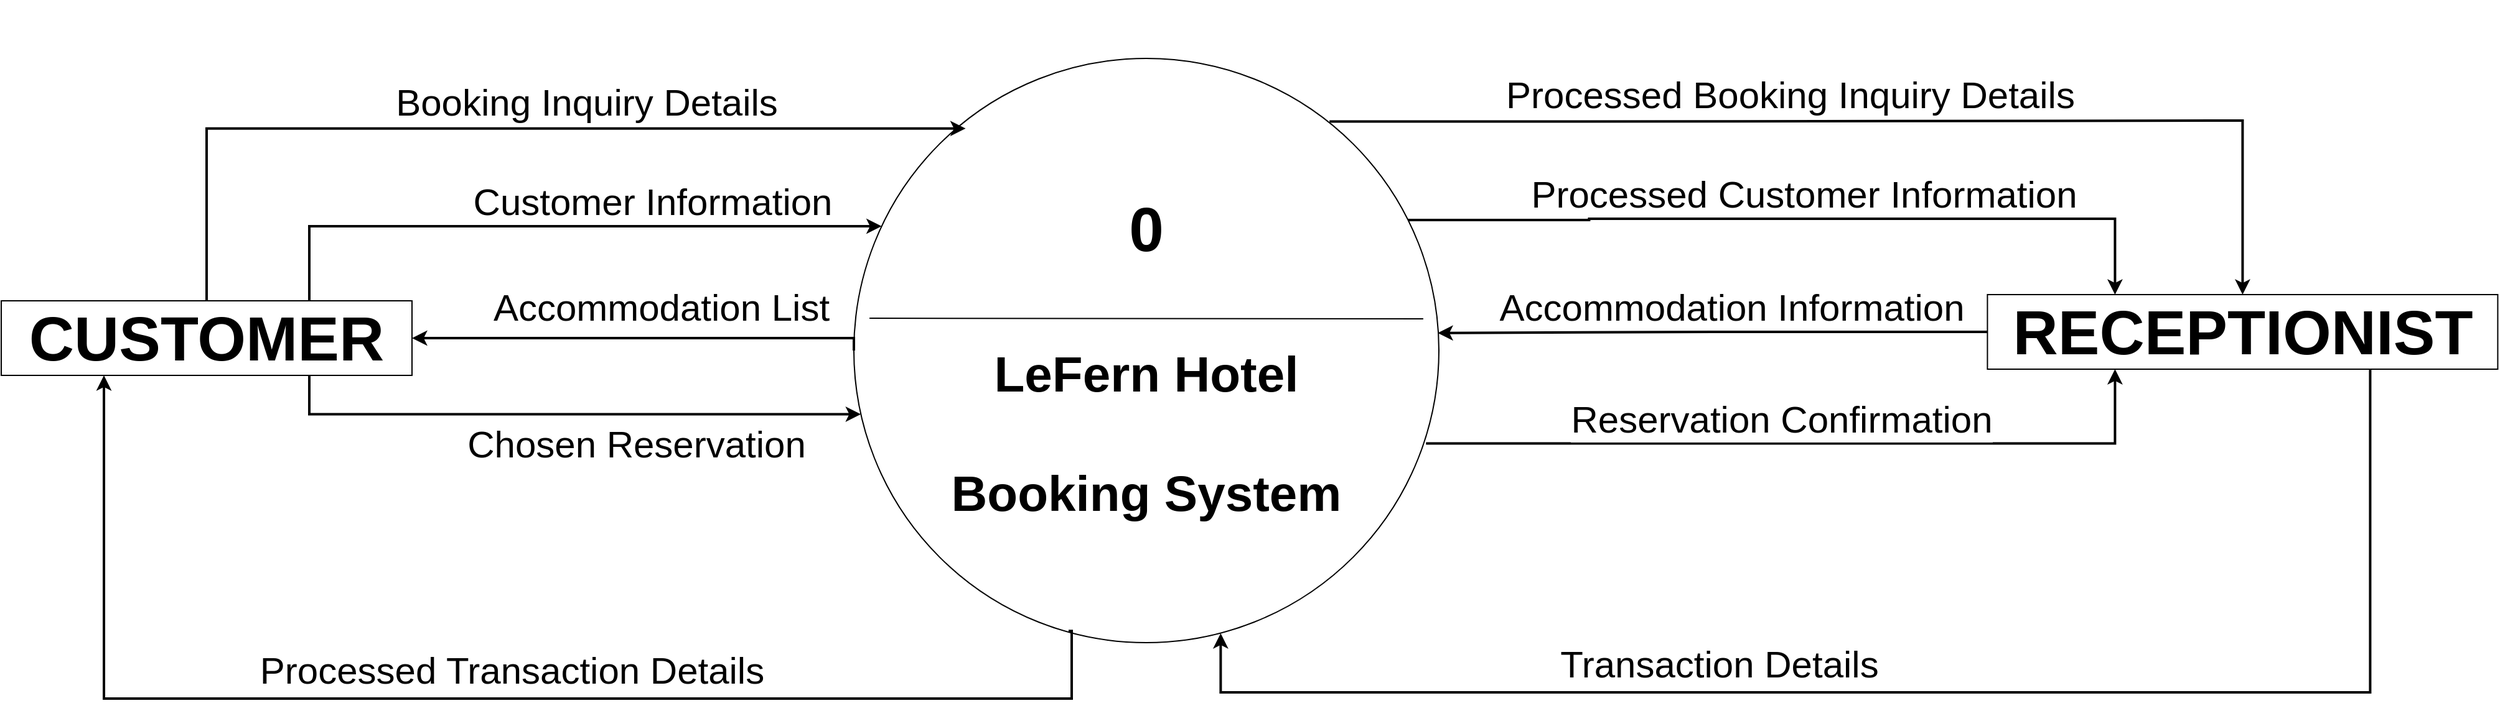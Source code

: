 <mxfile version="28.0.7">
  <diagram name="Page-1" id="ZS5uqBq5FHEG185RZTOK">
    <mxGraphModel dx="3264" dy="1166" grid="1" gridSize="10" guides="1" tooltips="1" connect="1" arrows="1" fold="1" page="1" pageScale="1" pageWidth="1400" pageHeight="850" math="0" shadow="0">
      <root>
        <mxCell id="0" />
        <mxCell id="1" parent="0" />
        <mxCell id="YE8lJ47Qktl7o4QcjA-D-14" value="" style="group" parent="1" vertex="1" connectable="0">
          <mxGeometry x="490" y="193" width="530" height="463.57" as="geometry" />
        </mxCell>
        <mxCell id="YE8lJ47Qktl7o4QcjA-D-16" value="" style="group" parent="YE8lJ47Qktl7o4QcjA-D-14" vertex="1" connectable="0">
          <mxGeometry y="-50" width="530" height="470" as="geometry" />
        </mxCell>
        <mxCell id="YE8lJ47Qktl7o4QcjA-D-19" value="" style="group" parent="YE8lJ47Qktl7o4QcjA-D-16" vertex="1" connectable="0">
          <mxGeometry x="-25" y="47" width="470" height="470" as="geometry" />
        </mxCell>
        <mxCell id="YE8lJ47Qktl7o4QcjA-D-1" value="" style="ellipse;whiteSpace=wrap;html=1;aspect=fixed;" parent="YE8lJ47Qktl7o4QcjA-D-19" vertex="1">
          <mxGeometry width="470" height="470" as="geometry" />
        </mxCell>
        <mxCell id="YE8lJ47Qktl7o4QcjA-D-2" value="" style="endArrow=none;html=1;rounded=0;entryX=0.958;entryY=0.311;entryDx=0;entryDy=0;entryPerimeter=0;" parent="YE8lJ47Qktl7o4QcjA-D-19" edge="1">
          <mxGeometry width="50" height="50" relative="1" as="geometry">
            <mxPoint x="12.53" y="209" as="sourcePoint" />
            <mxPoint x="457.473" y="209.498" as="targetPoint" />
          </mxGeometry>
        </mxCell>
        <mxCell id="YE8lJ47Qktl7o4QcjA-D-4" value="&lt;font style=&quot;font-size: 50px;&quot;&gt;0&lt;/font&gt;" style="text;html=1;align=center;verticalAlign=middle;whiteSpace=wrap;rounded=0;fontStyle=1" parent="YE8lJ47Qktl7o4QcjA-D-19" vertex="1">
          <mxGeometry x="210" y="127" width="50" height="20" as="geometry" />
        </mxCell>
        <mxCell id="YE8lJ47Qktl7o4QcjA-D-5" value="&lt;font style=&quot;font-size: 40px;&quot;&gt;&lt;b style=&quot;&quot;&gt;LeFern Hotel&lt;br&gt;&lt;br&gt;&lt;/b&gt;&lt;/font&gt;&lt;div&gt;&lt;font style=&quot;font-size: 40px;&quot;&gt;&lt;b style=&quot;&quot;&gt;Booking System&lt;/b&gt;&lt;/font&gt;&lt;/div&gt;" style="text;html=1;align=center;verticalAlign=middle;whiteSpace=wrap;rounded=0;" parent="YE8lJ47Qktl7o4QcjA-D-19" vertex="1">
          <mxGeometry x="41.25" y="237" width="387.5" height="127" as="geometry" />
        </mxCell>
        <mxCell id="YE8lJ47Qktl7o4QcjA-D-21" style="edgeStyle=orthogonalEdgeStyle;rounded=0;orthogonalLoop=1;jettySize=auto;html=1;exitX=0.75;exitY=0;exitDx=0;exitDy=0;strokeWidth=2;" parent="1" source="YE8lJ47Qktl7o4QcjA-D-17" target="YE8lJ47Qktl7o4QcjA-D-1" edge="1">
          <mxGeometry relative="1" as="geometry">
            <mxPoint x="413.67" y="325.19" as="targetPoint" />
            <Array as="points">
              <mxPoint x="28" y="325" />
            </Array>
          </mxGeometry>
        </mxCell>
        <mxCell id="YE8lJ47Qktl7o4QcjA-D-22" value="&lt;font style=&quot;font-size: 30px;&quot;&gt;Customer Information&lt;/font&gt;" style="edgeLabel;html=1;align=center;verticalAlign=middle;resizable=0;points=[];" parent="YE8lJ47Qktl7o4QcjA-D-21" vertex="1" connectable="0">
          <mxGeometry x="0.439" y="-4" relative="1" as="geometry">
            <mxPoint x="-39" y="-24" as="offset" />
          </mxGeometry>
        </mxCell>
        <mxCell id="YE8lJ47Qktl7o4QcjA-D-23" style="edgeStyle=orthogonalEdgeStyle;rounded=0;orthogonalLoop=1;jettySize=auto;html=1;exitX=0.5;exitY=0;exitDx=0;exitDy=0;strokeWidth=2;entryX=0.191;entryY=0.12;entryDx=0;entryDy=0;entryPerimeter=0;" parent="1" source="YE8lJ47Qktl7o4QcjA-D-17" target="YE8lJ47Qktl7o4QcjA-D-1" edge="1">
          <mxGeometry relative="1" as="geometry">
            <mxPoint x="477.12" y="245.76" as="targetPoint" />
            <Array as="points">
              <mxPoint x="-55" y="246" />
            </Array>
          </mxGeometry>
        </mxCell>
        <mxCell id="YE8lJ47Qktl7o4QcjA-D-17" value="&lt;b&gt;&lt;font style=&quot;font-size: 50px;&quot;&gt;CUSTOMER&lt;/font&gt;&lt;/b&gt;" style="rounded=0;whiteSpace=wrap;html=1;" parent="1" vertex="1">
          <mxGeometry x="-220" y="385" width="330" height="60" as="geometry" />
        </mxCell>
        <mxCell id="YE8lJ47Qktl7o4QcjA-D-51" style="edgeStyle=orthogonalEdgeStyle;rounded=0;orthogonalLoop=1;jettySize=auto;html=1;exitX=0.75;exitY=1;exitDx=0;exitDy=0;entryX=0.627;entryY=0.984;entryDx=0;entryDy=0;entryPerimeter=0;strokeWidth=2;" parent="1" source="YE8lJ47Qktl7o4QcjA-D-20" target="YE8lJ47Qktl7o4QcjA-D-1" edge="1">
          <mxGeometry relative="1" as="geometry">
            <mxPoint x="760.0" y="660" as="targetPoint" />
            <Array as="points">
              <mxPoint x="1683" y="700" />
              <mxPoint x="760" y="700" />
            </Array>
          </mxGeometry>
        </mxCell>
        <mxCell id="YE8lJ47Qktl7o4QcjA-D-20" value="&lt;b&gt;&lt;font style=&quot;font-size: 50px;&quot;&gt;RECEPTIONIST&lt;/font&gt;&lt;/b&gt;" style="rounded=0;whiteSpace=wrap;html=1;" parent="1" vertex="1">
          <mxGeometry x="1375.71" y="380" width="410" height="60" as="geometry" />
        </mxCell>
        <mxCell id="YE8lJ47Qktl7o4QcjA-D-24" value="&lt;font style=&quot;font-size: 30px;&quot;&gt;Booking Inquiry Details&lt;/font&gt;" style="text;html=1;align=center;verticalAlign=middle;resizable=0;points=[];autosize=1;strokeColor=none;fillColor=none;" parent="1" vertex="1">
          <mxGeometry x="85" y="200" width="330" height="50" as="geometry" />
        </mxCell>
        <mxCell id="YE8lJ47Qktl7o4QcjA-D-28" style="edgeStyle=orthogonalEdgeStyle;rounded=0;orthogonalLoop=1;jettySize=auto;html=1;exitX=0.813;exitY=0.108;exitDx=0;exitDy=0;entryX=0.5;entryY=0;entryDx=0;entryDy=0;exitPerimeter=0;strokeWidth=2;" parent="1" source="YE8lJ47Qktl7o4QcjA-D-1" target="YE8lJ47Qktl7o4QcjA-D-20" edge="1">
          <mxGeometry relative="1" as="geometry">
            <mxPoint x="980" y="240.76" as="sourcePoint" />
            <Array as="points">
              <mxPoint x="1021" y="241" />
              <mxPoint x="1581" y="240" />
            </Array>
          </mxGeometry>
        </mxCell>
        <mxCell id="YE8lJ47Qktl7o4QcjA-D-29" value="&lt;font&gt;Processed Booking Inquiry Details&lt;/font&gt;" style="edgeLabel;html=1;align=center;verticalAlign=middle;resizable=0;points=[];fontSize=30;" parent="YE8lJ47Qktl7o4QcjA-D-28" vertex="1" connectable="0">
          <mxGeometry x="-0.363" y="5" relative="1" as="geometry">
            <mxPoint x="92" y="-17" as="offset" />
          </mxGeometry>
        </mxCell>
        <mxCell id="YE8lJ47Qktl7o4QcjA-D-31" style="edgeStyle=orthogonalEdgeStyle;rounded=0;orthogonalLoop=1;jettySize=auto;html=1;entryX=0.25;entryY=0;entryDx=0;entryDy=0;strokeWidth=2;" parent="1" target="YE8lJ47Qktl7o4QcjA-D-20" edge="1">
          <mxGeometry relative="1" as="geometry">
            <mxPoint x="910" y="320" as="sourcePoint" />
            <Array as="points">
              <mxPoint x="1055.71" y="319" />
              <mxPoint x="1477.71" y="320" />
            </Array>
          </mxGeometry>
        </mxCell>
        <mxCell id="YE8lJ47Qktl7o4QcjA-D-32" value="&lt;font&gt;Processed Customer Information&lt;/font&gt;" style="edgeLabel;html=1;align=center;verticalAlign=middle;resizable=0;points=[];fontSize=30;" parent="YE8lJ47Qktl7o4QcjA-D-31" vertex="1" connectable="0">
          <mxGeometry x="-0.183" y="3" relative="1" as="geometry">
            <mxPoint x="61" y="-17" as="offset" />
          </mxGeometry>
        </mxCell>
        <mxCell id="YE8lJ47Qktl7o4QcjA-D-43" style="edgeStyle=orthogonalEdgeStyle;rounded=0;orthogonalLoop=1;jettySize=auto;html=1;entryX=0.998;entryY=0.47;entryDx=0;entryDy=0;entryPerimeter=0;strokeWidth=2;" parent="1" source="YE8lJ47Qktl7o4QcjA-D-20" target="YE8lJ47Qktl7o4QcjA-D-1" edge="1">
          <mxGeometry relative="1" as="geometry">
            <mxPoint x="1071.18" y="410.43" as="targetPoint" />
          </mxGeometry>
        </mxCell>
        <mxCell id="YE8lJ47Qktl7o4QcjA-D-44" style="edgeStyle=orthogonalEdgeStyle;rounded=0;orthogonalLoop=1;jettySize=auto;html=1;entryX=1;entryY=0.5;entryDx=0;entryDy=0;strokeWidth=2;exitX=0;exitY=0.5;exitDx=0;exitDy=0;" parent="1" source="YE8lJ47Qktl7o4QcjA-D-1" target="YE8lJ47Qktl7o4QcjA-D-17" edge="1">
          <mxGeometry relative="1" as="geometry">
            <mxPoint x="385.479" y="415" as="sourcePoint" />
            <Array as="points">
              <mxPoint x="465" y="415" />
            </Array>
          </mxGeometry>
        </mxCell>
        <mxCell id="YE8lJ47Qktl7o4QcjA-D-45" value="&lt;font style=&quot;font-size: 30px;&quot;&gt;Accommodation Information&lt;/font&gt;" style="edgeLabel;html=1;align=center;verticalAlign=middle;resizable=0;points=[];" parent="1" vertex="1" connectable="0">
          <mxGeometry x="1170" y="390" as="geometry" />
        </mxCell>
        <mxCell id="YE8lJ47Qktl7o4QcjA-D-46" value="&lt;font style=&quot;font-size: 30px;&quot;&gt;Accommodation List&lt;/font&gt;" style="edgeLabel;html=1;align=center;verticalAlign=middle;resizable=0;points=[];" parent="1" vertex="1" connectable="0">
          <mxGeometry x="310" y="390" as="geometry" />
        </mxCell>
        <mxCell id="YE8lJ47Qktl7o4QcjA-D-47" style="edgeStyle=orthogonalEdgeStyle;rounded=0;orthogonalLoop=1;jettySize=auto;html=1;exitX=0.75;exitY=1;exitDx=0;exitDy=0;entryX=0.012;entryY=0.609;entryDx=0;entryDy=0;entryPerimeter=0;strokeWidth=2;" parent="1" source="YE8lJ47Qktl7o4QcjA-D-17" target="YE8lJ47Qktl7o4QcjA-D-1" edge="1">
          <mxGeometry relative="1" as="geometry">
            <mxPoint x="399.1" y="507.08" as="targetPoint" />
            <Array as="points">
              <mxPoint x="28" y="476" />
            </Array>
          </mxGeometry>
        </mxCell>
        <mxCell id="YE8lJ47Qktl7o4QcjA-D-48" value="&lt;font style=&quot;font-size: 30px;&quot;&gt;Chosen Reservation&lt;/font&gt;" style="edgeLabel;html=1;align=center;verticalAlign=middle;resizable=0;points=[];" parent="1" vertex="1" connectable="0">
          <mxGeometry x="290" y="500" as="geometry" />
        </mxCell>
        <mxCell id="YE8lJ47Qktl7o4QcjA-D-49" style="edgeStyle=orthogonalEdgeStyle;rounded=0;orthogonalLoop=1;jettySize=auto;html=1;exitX=0.978;exitY=0.659;exitDx=0;exitDy=0;entryX=0.25;entryY=1;entryDx=0;entryDy=0;exitPerimeter=0;strokeWidth=2;" parent="1" source="YE8lJ47Qktl7o4QcjA-D-1" target="YE8lJ47Qktl7o4QcjA-D-20" edge="1">
          <mxGeometry relative="1" as="geometry">
            <Array as="points">
              <mxPoint x="1478" y="500" />
            </Array>
          </mxGeometry>
        </mxCell>
        <mxCell id="YE8lJ47Qktl7o4QcjA-D-50" value="&lt;font style=&quot;font-size: 30px;&quot;&gt;Reservation Confirmation&lt;/font&gt;" style="edgeLabel;html=1;align=center;verticalAlign=middle;resizable=0;points=[];" parent="1" vertex="1" connectable="0">
          <mxGeometry x="1210" y="480" as="geometry" />
        </mxCell>
        <mxCell id="YE8lJ47Qktl7o4QcjA-D-52" style="edgeStyle=orthogonalEdgeStyle;rounded=0;orthogonalLoop=1;jettySize=auto;html=1;exitX=0.25;exitY=1;exitDx=0;exitDy=0;entryX=0.367;entryY=0.98;entryDx=0;entryDy=0;entryPerimeter=0;strokeWidth=2;endArrow=none;endFill=0;startArrow=classic;startFill=1;" parent="1" source="YE8lJ47Qktl7o4QcjA-D-17" target="YE8lJ47Qktl7o4QcjA-D-1" edge="1">
          <mxGeometry relative="1" as="geometry">
            <mxPoint x="580.05" y="660.3" as="targetPoint" />
            <Array as="points">
              <mxPoint x="-138" y="705" />
              <mxPoint x="640" y="705" />
              <mxPoint x="640" y="651" />
            </Array>
          </mxGeometry>
        </mxCell>
        <mxCell id="YE8lJ47Qktl7o4QcjA-D-53" value="&lt;font&gt;Processed Transaction Details&lt;/font&gt;" style="text;html=1;align=center;verticalAlign=middle;resizable=0;points=[];autosize=1;strokeColor=none;fillColor=none;fontSize=30;" parent="1" vertex="1">
          <mxGeometry x="-25" y="656.57" width="430" height="50" as="geometry" />
        </mxCell>
        <mxCell id="YE8lJ47Qktl7o4QcjA-D-54" value="&lt;font&gt;Transaction Details&lt;/font&gt;" style="text;html=1;align=center;verticalAlign=middle;resizable=0;points=[];autosize=1;strokeColor=none;fillColor=none;fontSize=30;" parent="1" vertex="1">
          <mxGeometry x="1020" y="651.57" width="280" height="50" as="geometry" />
        </mxCell>
      </root>
    </mxGraphModel>
  </diagram>
</mxfile>
